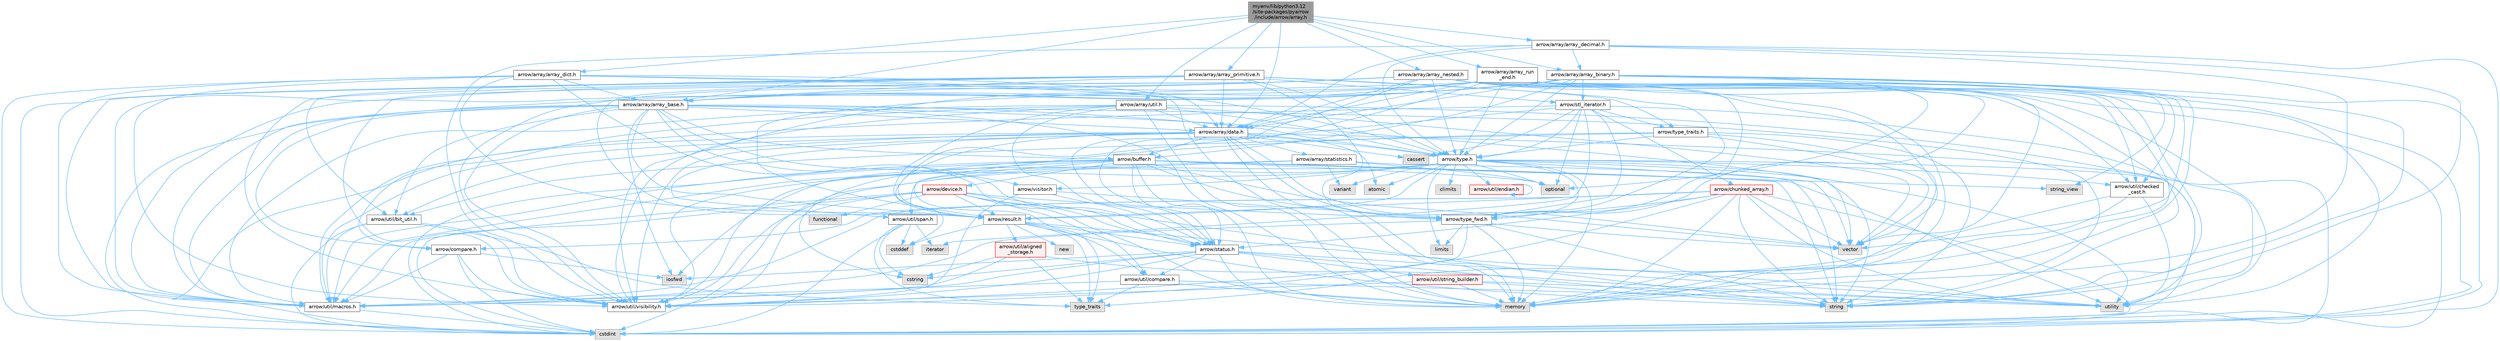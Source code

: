 digraph "myenv/lib/python3.12/site-packages/pyarrow/include/arrow/array.h"
{
 // LATEX_PDF_SIZE
  bgcolor="transparent";
  edge [fontname=Helvetica,fontsize=10,labelfontname=Helvetica,labelfontsize=10];
  node [fontname=Helvetica,fontsize=10,shape=box,height=0.2,width=0.4];
  Node1 [id="Node000001",label="myenv/lib/python3.12\l/site-packages/pyarrow\l/include/arrow/array.h",height=0.2,width=0.4,color="gray40", fillcolor="grey60", style="filled", fontcolor="black",tooltip=" "];
  Node1 -> Node2 [id="edge1_Node000001_Node000002",color="steelblue1",style="solid",tooltip=" "];
  Node2 [id="Node000002",label="arrow/array/array_base.h",height=0.2,width=0.4,color="grey40", fillcolor="white", style="filled",URL="$array__base_8h.html",tooltip=" "];
  Node2 -> Node3 [id="edge2_Node000002_Node000003",color="steelblue1",style="solid",tooltip=" "];
  Node3 [id="Node000003",label="cstdint",height=0.2,width=0.4,color="grey60", fillcolor="#E0E0E0", style="filled",tooltip=" "];
  Node2 -> Node4 [id="edge3_Node000002_Node000004",color="steelblue1",style="solid",tooltip=" "];
  Node4 [id="Node000004",label="iosfwd",height=0.2,width=0.4,color="grey60", fillcolor="#E0E0E0", style="filled",tooltip=" "];
  Node2 -> Node5 [id="edge4_Node000002_Node000005",color="steelblue1",style="solid",tooltip=" "];
  Node5 [id="Node000005",label="memory",height=0.2,width=0.4,color="grey60", fillcolor="#E0E0E0", style="filled",tooltip=" "];
  Node2 -> Node6 [id="edge5_Node000002_Node000006",color="steelblue1",style="solid",tooltip=" "];
  Node6 [id="Node000006",label="string",height=0.2,width=0.4,color="grey60", fillcolor="#E0E0E0", style="filled",tooltip=" "];
  Node2 -> Node7 [id="edge6_Node000002_Node000007",color="steelblue1",style="solid",tooltip=" "];
  Node7 [id="Node000007",label="vector",height=0.2,width=0.4,color="grey60", fillcolor="#E0E0E0", style="filled",tooltip=" "];
  Node2 -> Node8 [id="edge7_Node000002_Node000008",color="steelblue1",style="solid",tooltip=" "];
  Node8 [id="Node000008",label="arrow/array/data.h",height=0.2,width=0.4,color="grey40", fillcolor="white", style="filled",URL="$data_8h.html",tooltip=" "];
  Node8 -> Node9 [id="edge8_Node000008_Node000009",color="steelblue1",style="solid",tooltip=" "];
  Node9 [id="Node000009",label="atomic",height=0.2,width=0.4,color="grey60", fillcolor="#E0E0E0", style="filled",tooltip=" "];
  Node8 -> Node10 [id="edge9_Node000008_Node000010",color="steelblue1",style="solid",tooltip=" "];
  Node10 [id="Node000010",label="cassert",height=0.2,width=0.4,color="grey60", fillcolor="#E0E0E0", style="filled",tooltip=" "];
  Node8 -> Node3 [id="edge10_Node000008_Node000003",color="steelblue1",style="solid",tooltip=" "];
  Node8 -> Node5 [id="edge11_Node000008_Node000005",color="steelblue1",style="solid",tooltip=" "];
  Node8 -> Node11 [id="edge12_Node000008_Node000011",color="steelblue1",style="solid",tooltip=" "];
  Node11 [id="Node000011",label="utility",height=0.2,width=0.4,color="grey60", fillcolor="#E0E0E0", style="filled",tooltip=" "];
  Node8 -> Node7 [id="edge13_Node000008_Node000007",color="steelblue1",style="solid",tooltip=" "];
  Node8 -> Node12 [id="edge14_Node000008_Node000012",color="steelblue1",style="solid",tooltip=" "];
  Node12 [id="Node000012",label="arrow/array/statistics.h",height=0.2,width=0.4,color="grey40", fillcolor="white", style="filled",URL="$arrow_2array_2statistics_8h.html",tooltip=" "];
  Node12 -> Node3 [id="edge15_Node000012_Node000003",color="steelblue1",style="solid",tooltip=" "];
  Node12 -> Node13 [id="edge16_Node000012_Node000013",color="steelblue1",style="solid",tooltip=" "];
  Node13 [id="Node000013",label="optional",height=0.2,width=0.4,color="grey60", fillcolor="#E0E0E0", style="filled",tooltip=" "];
  Node12 -> Node6 [id="edge17_Node000012_Node000006",color="steelblue1",style="solid",tooltip=" "];
  Node12 -> Node14 [id="edge18_Node000012_Node000014",color="steelblue1",style="solid",tooltip=" "];
  Node14 [id="Node000014",label="variant",height=0.2,width=0.4,color="grey60", fillcolor="#E0E0E0", style="filled",tooltip=" "];
  Node12 -> Node15 [id="edge19_Node000012_Node000015",color="steelblue1",style="solid",tooltip=" "];
  Node15 [id="Node000015",label="arrow/util/visibility.h",height=0.2,width=0.4,color="grey40", fillcolor="white", style="filled",URL="$include_2arrow_2util_2visibility_8h.html",tooltip=" "];
  Node8 -> Node16 [id="edge20_Node000008_Node000016",color="steelblue1",style="solid",tooltip=" "];
  Node16 [id="Node000016",label="arrow/buffer.h",height=0.2,width=0.4,color="grey40", fillcolor="white", style="filled",URL="$buffer_8h.html",tooltip=" "];
  Node16 -> Node3 [id="edge21_Node000016_Node000003",color="steelblue1",style="solid",tooltip=" "];
  Node16 -> Node17 [id="edge22_Node000016_Node000017",color="steelblue1",style="solid",tooltip=" "];
  Node17 [id="Node000017",label="cstring",height=0.2,width=0.4,color="grey60", fillcolor="#E0E0E0", style="filled",tooltip=" "];
  Node16 -> Node5 [id="edge23_Node000016_Node000005",color="steelblue1",style="solid",tooltip=" "];
  Node16 -> Node13 [id="edge24_Node000016_Node000013",color="steelblue1",style="solid",tooltip=" "];
  Node16 -> Node6 [id="edge25_Node000016_Node000006",color="steelblue1",style="solid",tooltip=" "];
  Node16 -> Node18 [id="edge26_Node000016_Node000018",color="steelblue1",style="solid",tooltip=" "];
  Node18 [id="Node000018",label="string_view",height=0.2,width=0.4,color="grey60", fillcolor="#E0E0E0", style="filled",tooltip=" "];
  Node16 -> Node11 [id="edge27_Node000016_Node000011",color="steelblue1",style="solid",tooltip=" "];
  Node16 -> Node7 [id="edge28_Node000016_Node000007",color="steelblue1",style="solid",tooltip=" "];
  Node16 -> Node19 [id="edge29_Node000016_Node000019",color="steelblue1",style="solid",tooltip=" "];
  Node19 [id="Node000019",label="arrow/device.h",height=0.2,width=0.4,color="red", fillcolor="#FFF0F0", style="filled",URL="$device_8h.html",tooltip=" "];
  Node19 -> Node3 [id="edge30_Node000019_Node000003",color="steelblue1",style="solid",tooltip=" "];
  Node19 -> Node20 [id="edge31_Node000019_Node000020",color="steelblue1",style="solid",tooltip=" "];
  Node20 [id="Node000020",label="functional",height=0.2,width=0.4,color="grey60", fillcolor="#E0E0E0", style="filled",tooltip=" "];
  Node19 -> Node5 [id="edge32_Node000019_Node000005",color="steelblue1",style="solid",tooltip=" "];
  Node19 -> Node6 [id="edge33_Node000019_Node000006",color="steelblue1",style="solid",tooltip=" "];
  Node19 -> Node25 [id="edge34_Node000019_Node000025",color="steelblue1",style="solid",tooltip=" "];
  Node25 [id="Node000025",label="arrow/result.h",height=0.2,width=0.4,color="grey40", fillcolor="white", style="filled",URL="$result_8h.html",tooltip=" "];
  Node25 -> Node26 [id="edge35_Node000025_Node000026",color="steelblue1",style="solid",tooltip=" "];
  Node26 [id="Node000026",label="cstddef",height=0.2,width=0.4,color="grey60", fillcolor="#E0E0E0", style="filled",tooltip=" "];
  Node25 -> Node27 [id="edge36_Node000025_Node000027",color="steelblue1",style="solid",tooltip=" "];
  Node27 [id="Node000027",label="new",height=0.2,width=0.4,color="grey60", fillcolor="#E0E0E0", style="filled",tooltip=" "];
  Node25 -> Node6 [id="edge37_Node000025_Node000006",color="steelblue1",style="solid",tooltip=" "];
  Node25 -> Node28 [id="edge38_Node000025_Node000028",color="steelblue1",style="solid",tooltip=" "];
  Node28 [id="Node000028",label="type_traits",height=0.2,width=0.4,color="grey60", fillcolor="#E0E0E0", style="filled",tooltip=" "];
  Node25 -> Node11 [id="edge39_Node000025_Node000011",color="steelblue1",style="solid",tooltip=" "];
  Node25 -> Node29 [id="edge40_Node000025_Node000029",color="steelblue1",style="solid",tooltip=" "];
  Node29 [id="Node000029",label="arrow/status.h",height=0.2,width=0.4,color="grey40", fillcolor="white", style="filled",URL="$status_8h.html",tooltip=" "];
  Node29 -> Node17 [id="edge41_Node000029_Node000017",color="steelblue1",style="solid",tooltip=" "];
  Node29 -> Node4 [id="edge42_Node000029_Node000004",color="steelblue1",style="solid",tooltip=" "];
  Node29 -> Node5 [id="edge43_Node000029_Node000005",color="steelblue1",style="solid",tooltip=" "];
  Node29 -> Node6 [id="edge44_Node000029_Node000006",color="steelblue1",style="solid",tooltip=" "];
  Node29 -> Node11 [id="edge45_Node000029_Node000011",color="steelblue1",style="solid",tooltip=" "];
  Node29 -> Node30 [id="edge46_Node000029_Node000030",color="steelblue1",style="solid",tooltip=" "];
  Node30 [id="Node000030",label="arrow/util/compare.h",height=0.2,width=0.4,color="grey40", fillcolor="white", style="filled",URL="$util_2compare_8h.html",tooltip=" "];
  Node30 -> Node5 [id="edge47_Node000030_Node000005",color="steelblue1",style="solid",tooltip=" "];
  Node30 -> Node28 [id="edge48_Node000030_Node000028",color="steelblue1",style="solid",tooltip=" "];
  Node30 -> Node11 [id="edge49_Node000030_Node000011",color="steelblue1",style="solid",tooltip=" "];
  Node30 -> Node24 [id="edge50_Node000030_Node000024",color="steelblue1",style="solid",tooltip=" "];
  Node24 [id="Node000024",label="arrow/util/macros.h",height=0.2,width=0.4,color="grey40", fillcolor="white", style="filled",URL="$macros_8h.html",tooltip=" "];
  Node24 -> Node3 [id="edge51_Node000024_Node000003",color="steelblue1",style="solid",tooltip=" "];
  Node29 -> Node24 [id="edge52_Node000029_Node000024",color="steelblue1",style="solid",tooltip=" "];
  Node29 -> Node31 [id="edge53_Node000029_Node000031",color="steelblue1",style="solid",tooltip=" "];
  Node31 [id="Node000031",label="arrow/util/string_builder.h",height=0.2,width=0.4,color="red", fillcolor="#FFF0F0", style="filled",URL="$string__builder_8h.html",tooltip=" "];
  Node31 -> Node5 [id="edge54_Node000031_Node000005",color="steelblue1",style="solid",tooltip=" "];
  Node31 -> Node6 [id="edge55_Node000031_Node000006",color="steelblue1",style="solid",tooltip=" "];
  Node31 -> Node11 [id="edge56_Node000031_Node000011",color="steelblue1",style="solid",tooltip=" "];
  Node31 -> Node15 [id="edge57_Node000031_Node000015",color="steelblue1",style="solid",tooltip=" "];
  Node29 -> Node15 [id="edge58_Node000029_Node000015",color="steelblue1",style="solid",tooltip=" "];
  Node25 -> Node33 [id="edge59_Node000025_Node000033",color="steelblue1",style="solid",tooltip=" "];
  Node33 [id="Node000033",label="arrow/util/aligned\l_storage.h",height=0.2,width=0.4,color="red", fillcolor="#FFF0F0", style="filled",URL="$aligned__storage_8h.html",tooltip=" "];
  Node33 -> Node17 [id="edge60_Node000033_Node000017",color="steelblue1",style="solid",tooltip=" "];
  Node33 -> Node28 [id="edge61_Node000033_Node000028",color="steelblue1",style="solid",tooltip=" "];
  Node33 -> Node11 [id="edge62_Node000033_Node000011",color="steelblue1",style="solid",tooltip=" "];
  Node33 -> Node24 [id="edge63_Node000033_Node000024",color="steelblue1",style="solid",tooltip=" "];
  Node25 -> Node30 [id="edge64_Node000025_Node000030",color="steelblue1",style="solid",tooltip=" "];
  Node19 -> Node29 [id="edge65_Node000019_Node000029",color="steelblue1",style="solid",tooltip=" "];
  Node19 -> Node22 [id="edge66_Node000019_Node000022",color="steelblue1",style="solid",tooltip=" "];
  Node22 [id="Node000022",label="arrow/type_fwd.h",height=0.2,width=0.4,color="grey40", fillcolor="white", style="filled",URL="$arrow_2type__fwd_8h.html",tooltip=" "];
  Node22 -> Node23 [id="edge67_Node000022_Node000023",color="steelblue1",style="solid",tooltip=" "];
  Node23 [id="Node000023",label="limits",height=0.2,width=0.4,color="grey60", fillcolor="#E0E0E0", style="filled",tooltip=" "];
  Node22 -> Node5 [id="edge68_Node000022_Node000005",color="steelblue1",style="solid",tooltip=" "];
  Node22 -> Node6 [id="edge69_Node000022_Node000006",color="steelblue1",style="solid",tooltip=" "];
  Node22 -> Node7 [id="edge70_Node000022_Node000007",color="steelblue1",style="solid",tooltip=" "];
  Node22 -> Node24 [id="edge71_Node000022_Node000024",color="steelblue1",style="solid",tooltip=" "];
  Node22 -> Node15 [id="edge72_Node000022_Node000015",color="steelblue1",style="solid",tooltip=" "];
  Node19 -> Node30 [id="edge73_Node000019_Node000030",color="steelblue1",style="solid",tooltip=" "];
  Node19 -> Node24 [id="edge74_Node000019_Node000024",color="steelblue1",style="solid",tooltip=" "];
  Node19 -> Node15 [id="edge75_Node000019_Node000015",color="steelblue1",style="solid",tooltip=" "];
  Node16 -> Node29 [id="edge76_Node000016_Node000029",color="steelblue1",style="solid",tooltip=" "];
  Node16 -> Node22 [id="edge77_Node000016_Node000022",color="steelblue1",style="solid",tooltip=" "];
  Node16 -> Node24 [id="edge78_Node000016_Node000024",color="steelblue1",style="solid",tooltip=" "];
  Node16 -> Node35 [id="edge79_Node000016_Node000035",color="steelblue1",style="solid",tooltip=" "];
  Node35 [id="Node000035",label="arrow/util/span.h",height=0.2,width=0.4,color="grey40", fillcolor="white", style="filled",URL="$span_8h.html",tooltip=" "];
  Node35 -> Node26 [id="edge80_Node000035_Node000026",color="steelblue1",style="solid",tooltip=" "];
  Node35 -> Node3 [id="edge81_Node000035_Node000003",color="steelblue1",style="solid",tooltip=" "];
  Node35 -> Node17 [id="edge82_Node000035_Node000017",color="steelblue1",style="solid",tooltip=" "];
  Node35 -> Node36 [id="edge83_Node000035_Node000036",color="steelblue1",style="solid",tooltip=" "];
  Node36 [id="Node000036",label="iterator",height=0.2,width=0.4,color="grey60", fillcolor="#E0E0E0", style="filled",tooltip=" "];
  Node35 -> Node28 [id="edge84_Node000035_Node000028",color="steelblue1",style="solid",tooltip=" "];
  Node16 -> Node15 [id="edge85_Node000016_Node000015",color="steelblue1",style="solid",tooltip=" "];
  Node8 -> Node25 [id="edge86_Node000008_Node000025",color="steelblue1",style="solid",tooltip=" "];
  Node8 -> Node37 [id="edge87_Node000008_Node000037",color="steelblue1",style="solid",tooltip=" "];
  Node37 [id="Node000037",label="arrow/type.h",height=0.2,width=0.4,color="grey40", fillcolor="white", style="filled",URL="$type_8h.html",tooltip=" "];
  Node37 -> Node9 [id="edge88_Node000037_Node000009",color="steelblue1",style="solid",tooltip=" "];
  Node37 -> Node38 [id="edge89_Node000037_Node000038",color="steelblue1",style="solid",tooltip=" "];
  Node38 [id="Node000038",label="climits",height=0.2,width=0.4,color="grey60", fillcolor="#E0E0E0", style="filled",tooltip=" "];
  Node37 -> Node3 [id="edge90_Node000037_Node000003",color="steelblue1",style="solid",tooltip=" "];
  Node37 -> Node4 [id="edge91_Node000037_Node000004",color="steelblue1",style="solid",tooltip=" "];
  Node37 -> Node23 [id="edge92_Node000037_Node000023",color="steelblue1",style="solid",tooltip=" "];
  Node37 -> Node5 [id="edge93_Node000037_Node000005",color="steelblue1",style="solid",tooltip=" "];
  Node37 -> Node13 [id="edge94_Node000037_Node000013",color="steelblue1",style="solid",tooltip=" "];
  Node37 -> Node6 [id="edge95_Node000037_Node000006",color="steelblue1",style="solid",tooltip=" "];
  Node37 -> Node11 [id="edge96_Node000037_Node000011",color="steelblue1",style="solid",tooltip=" "];
  Node37 -> Node14 [id="edge97_Node000037_Node000014",color="steelblue1",style="solid",tooltip=" "];
  Node37 -> Node7 [id="edge98_Node000037_Node000007",color="steelblue1",style="solid",tooltip=" "];
  Node37 -> Node25 [id="edge99_Node000037_Node000025",color="steelblue1",style="solid",tooltip=" "];
  Node37 -> Node22 [id="edge100_Node000037_Node000022",color="steelblue1",style="solid",tooltip=" "];
  Node37 -> Node39 [id="edge101_Node000037_Node000039",color="steelblue1",style="solid",tooltip=" "];
  Node39 [id="Node000039",label="arrow/util/checked\l_cast.h",height=0.2,width=0.4,color="grey40", fillcolor="white", style="filled",URL="$checked__cast_8h.html",tooltip=" "];
  Node39 -> Node5 [id="edge102_Node000039_Node000005",color="steelblue1",style="solid",tooltip=" "];
  Node39 -> Node28 [id="edge103_Node000039_Node000028",color="steelblue1",style="solid",tooltip=" "];
  Node39 -> Node11 [id="edge104_Node000039_Node000011",color="steelblue1",style="solid",tooltip=" "];
  Node37 -> Node40 [id="edge105_Node000037_Node000040",color="steelblue1",style="solid",tooltip=" "];
  Node40 [id="Node000040",label="arrow/util/endian.h",height=0.2,width=0.4,color="red", fillcolor="#FFF0F0", style="filled",URL="$endian_8h.html",tooltip=" "];
  Node40 -> Node40 [id="edge106_Node000040_Node000040",color="steelblue1",style="solid",tooltip=" "];
  Node37 -> Node24 [id="edge107_Node000037_Node000024",color="steelblue1",style="solid",tooltip=" "];
  Node37 -> Node15 [id="edge108_Node000037_Node000015",color="steelblue1",style="solid",tooltip=" "];
  Node37 -> Node45 [id="edge109_Node000037_Node000045",color="steelblue1",style="solid",tooltip=" "];
  Node45 [id="Node000045",label="arrow/visitor.h",height=0.2,width=0.4,color="grey40", fillcolor="white", style="filled",URL="$visitor_8h.html",tooltip=" "];
  Node45 -> Node29 [id="edge110_Node000045_Node000029",color="steelblue1",style="solid",tooltip=" "];
  Node45 -> Node22 [id="edge111_Node000045_Node000022",color="steelblue1",style="solid",tooltip=" "];
  Node45 -> Node15 [id="edge112_Node000045_Node000015",color="steelblue1",style="solid",tooltip=" "];
  Node8 -> Node22 [id="edge113_Node000008_Node000022",color="steelblue1",style="solid",tooltip=" "];
  Node8 -> Node46 [id="edge114_Node000008_Node000046",color="steelblue1",style="solid",tooltip=" "];
  Node46 [id="Node000046",label="arrow/util/bit_util.h",height=0.2,width=0.4,color="grey40", fillcolor="white", style="filled",URL="$bit__util_8h.html",tooltip=" "];
  Node46 -> Node3 [id="edge115_Node000046_Node000003",color="steelblue1",style="solid",tooltip=" "];
  Node46 -> Node28 [id="edge116_Node000046_Node000028",color="steelblue1",style="solid",tooltip=" "];
  Node46 -> Node24 [id="edge117_Node000046_Node000024",color="steelblue1",style="solid",tooltip=" "];
  Node46 -> Node15 [id="edge118_Node000046_Node000015",color="steelblue1",style="solid",tooltip=" "];
  Node8 -> Node24 [id="edge119_Node000008_Node000024",color="steelblue1",style="solid",tooltip=" "];
  Node8 -> Node35 [id="edge120_Node000008_Node000035",color="steelblue1",style="solid",tooltip=" "];
  Node8 -> Node15 [id="edge121_Node000008_Node000015",color="steelblue1",style="solid",tooltip=" "];
  Node2 -> Node16 [id="edge122_Node000002_Node000016",color="steelblue1",style="solid",tooltip=" "];
  Node2 -> Node47 [id="edge123_Node000002_Node000047",color="steelblue1",style="solid",tooltip=" "];
  Node47 [id="Node000047",label="arrow/compare.h",height=0.2,width=0.4,color="grey40", fillcolor="white", style="filled",URL="$compare_8h.html",tooltip=" "];
  Node47 -> Node3 [id="edge124_Node000047_Node000003",color="steelblue1",style="solid",tooltip=" "];
  Node47 -> Node4 [id="edge125_Node000047_Node000004",color="steelblue1",style="solid",tooltip=" "];
  Node47 -> Node24 [id="edge126_Node000047_Node000024",color="steelblue1",style="solid",tooltip=" "];
  Node47 -> Node15 [id="edge127_Node000047_Node000015",color="steelblue1",style="solid",tooltip=" "];
  Node2 -> Node25 [id="edge128_Node000002_Node000025",color="steelblue1",style="solid",tooltip=" "];
  Node2 -> Node29 [id="edge129_Node000002_Node000029",color="steelblue1",style="solid",tooltip=" "];
  Node2 -> Node37 [id="edge130_Node000002_Node000037",color="steelblue1",style="solid",tooltip=" "];
  Node2 -> Node46 [id="edge131_Node000002_Node000046",color="steelblue1",style="solid",tooltip=" "];
  Node2 -> Node24 [id="edge132_Node000002_Node000024",color="steelblue1",style="solid",tooltip=" "];
  Node2 -> Node15 [id="edge133_Node000002_Node000015",color="steelblue1",style="solid",tooltip=" "];
  Node2 -> Node45 [id="edge134_Node000002_Node000045",color="steelblue1",style="solid",tooltip=" "];
  Node1 -> Node48 [id="edge135_Node000001_Node000048",color="steelblue1",style="solid",tooltip=" "];
  Node48 [id="Node000048",label="arrow/array/array_binary.h",height=0.2,width=0.4,color="grey40", fillcolor="white", style="filled",URL="$array__binary_8h.html",tooltip=" "];
  Node48 -> Node3 [id="edge136_Node000048_Node000003",color="steelblue1",style="solid",tooltip=" "];
  Node48 -> Node5 [id="edge137_Node000048_Node000005",color="steelblue1",style="solid",tooltip=" "];
  Node48 -> Node13 [id="edge138_Node000048_Node000013",color="steelblue1",style="solid",tooltip=" "];
  Node48 -> Node6 [id="edge139_Node000048_Node000006",color="steelblue1",style="solid",tooltip=" "];
  Node48 -> Node18 [id="edge140_Node000048_Node000018",color="steelblue1",style="solid",tooltip=" "];
  Node48 -> Node7 [id="edge141_Node000048_Node000007",color="steelblue1",style="solid",tooltip=" "];
  Node48 -> Node2 [id="edge142_Node000048_Node000002",color="steelblue1",style="solid",tooltip=" "];
  Node48 -> Node8 [id="edge143_Node000048_Node000008",color="steelblue1",style="solid",tooltip=" "];
  Node48 -> Node16 [id="edge144_Node000048_Node000016",color="steelblue1",style="solid",tooltip=" "];
  Node48 -> Node49 [id="edge145_Node000048_Node000049",color="steelblue1",style="solid",tooltip=" "];
  Node49 [id="Node000049",label="arrow/stl_iterator.h",height=0.2,width=0.4,color="grey40", fillcolor="white", style="filled",URL="$stl__iterator_8h.html",tooltip=" "];
  Node49 -> Node10 [id="edge146_Node000049_Node000010",color="steelblue1",style="solid",tooltip=" "];
  Node49 -> Node26 [id="edge147_Node000049_Node000026",color="steelblue1",style="solid",tooltip=" "];
  Node49 -> Node36 [id="edge148_Node000049_Node000036",color="steelblue1",style="solid",tooltip=" "];
  Node49 -> Node13 [id="edge149_Node000049_Node000013",color="steelblue1",style="solid",tooltip=" "];
  Node49 -> Node11 [id="edge150_Node000049_Node000011",color="steelblue1",style="solid",tooltip=" "];
  Node49 -> Node50 [id="edge151_Node000049_Node000050",color="steelblue1",style="solid",tooltip=" "];
  Node50 [id="Node000050",label="arrow/chunked_array.h",height=0.2,width=0.4,color="red", fillcolor="#FFF0F0", style="filled",URL="$chunked__array_8h.html",tooltip=" "];
  Node50 -> Node3 [id="edge152_Node000050_Node000003",color="steelblue1",style="solid",tooltip=" "];
  Node50 -> Node5 [id="edge153_Node000050_Node000005",color="steelblue1",style="solid",tooltip=" "];
  Node50 -> Node6 [id="edge154_Node000050_Node000006",color="steelblue1",style="solid",tooltip=" "];
  Node50 -> Node11 [id="edge155_Node000050_Node000011",color="steelblue1",style="solid",tooltip=" "];
  Node50 -> Node7 [id="edge156_Node000050_Node000007",color="steelblue1",style="solid",tooltip=" "];
  Node50 -> Node47 [id="edge157_Node000050_Node000047",color="steelblue1",style="solid",tooltip=" "];
  Node50 -> Node25 [id="edge158_Node000050_Node000025",color="steelblue1",style="solid",tooltip=" "];
  Node50 -> Node29 [id="edge159_Node000050_Node000029",color="steelblue1",style="solid",tooltip=" "];
  Node50 -> Node22 [id="edge160_Node000050_Node000022",color="steelblue1",style="solid",tooltip=" "];
  Node50 -> Node24 [id="edge161_Node000050_Node000024",color="steelblue1",style="solid",tooltip=" "];
  Node50 -> Node15 [id="edge162_Node000050_Node000015",color="steelblue1",style="solid",tooltip=" "];
  Node49 -> Node37 [id="edge163_Node000049_Node000037",color="steelblue1",style="solid",tooltip=" "];
  Node49 -> Node22 [id="edge164_Node000049_Node000022",color="steelblue1",style="solid",tooltip=" "];
  Node49 -> Node54 [id="edge165_Node000049_Node000054",color="steelblue1",style="solid",tooltip=" "];
  Node54 [id="Node000054",label="arrow/type_traits.h",height=0.2,width=0.4,color="grey40", fillcolor="white", style="filled",URL="$include_2arrow_2type__traits_8h.html",tooltip=" "];
  Node54 -> Node5 [id="edge166_Node000054_Node000005",color="steelblue1",style="solid",tooltip=" "];
  Node54 -> Node6 [id="edge167_Node000054_Node000006",color="steelblue1",style="solid",tooltip=" "];
  Node54 -> Node28 [id="edge168_Node000054_Node000028",color="steelblue1",style="solid",tooltip=" "];
  Node54 -> Node7 [id="edge169_Node000054_Node000007",color="steelblue1",style="solid",tooltip=" "];
  Node54 -> Node37 [id="edge170_Node000054_Node000037",color="steelblue1",style="solid",tooltip=" "];
  Node54 -> Node46 [id="edge171_Node000054_Node000046",color="steelblue1",style="solid",tooltip=" "];
  Node49 -> Node24 [id="edge172_Node000049_Node000024",color="steelblue1",style="solid",tooltip=" "];
  Node48 -> Node37 [id="edge173_Node000048_Node000037",color="steelblue1",style="solid",tooltip=" "];
  Node48 -> Node39 [id="edge174_Node000048_Node000039",color="steelblue1",style="solid",tooltip=" "];
  Node48 -> Node24 [id="edge175_Node000048_Node000024",color="steelblue1",style="solid",tooltip=" "];
  Node48 -> Node15 [id="edge176_Node000048_Node000015",color="steelblue1",style="solid",tooltip=" "];
  Node1 -> Node55 [id="edge177_Node000001_Node000055",color="steelblue1",style="solid",tooltip=" "];
  Node55 [id="Node000055",label="arrow/array/array_decimal.h",height=0.2,width=0.4,color="grey40", fillcolor="white", style="filled",URL="$array__decimal_8h.html",tooltip=" "];
  Node55 -> Node3 [id="edge178_Node000055_Node000003",color="steelblue1",style="solid",tooltip=" "];
  Node55 -> Node5 [id="edge179_Node000055_Node000005",color="steelblue1",style="solid",tooltip=" "];
  Node55 -> Node6 [id="edge180_Node000055_Node000006",color="steelblue1",style="solid",tooltip=" "];
  Node55 -> Node48 [id="edge181_Node000055_Node000048",color="steelblue1",style="solid",tooltip=" "];
  Node55 -> Node8 [id="edge182_Node000055_Node000008",color="steelblue1",style="solid",tooltip=" "];
  Node55 -> Node37 [id="edge183_Node000055_Node000037",color="steelblue1",style="solid",tooltip=" "];
  Node55 -> Node15 [id="edge184_Node000055_Node000015",color="steelblue1",style="solid",tooltip=" "];
  Node1 -> Node56 [id="edge185_Node000001_Node000056",color="steelblue1",style="solid",tooltip=" "];
  Node56 [id="Node000056",label="arrow/array/array_dict.h",height=0.2,width=0.4,color="grey40", fillcolor="white", style="filled",URL="$array__dict_8h.html",tooltip=" "];
  Node56 -> Node3 [id="edge186_Node000056_Node000003",color="steelblue1",style="solid",tooltip=" "];
  Node56 -> Node5 [id="edge187_Node000056_Node000005",color="steelblue1",style="solid",tooltip=" "];
  Node56 -> Node2 [id="edge188_Node000056_Node000002",color="steelblue1",style="solid",tooltip=" "];
  Node56 -> Node8 [id="edge189_Node000056_Node000008",color="steelblue1",style="solid",tooltip=" "];
  Node56 -> Node25 [id="edge190_Node000056_Node000025",color="steelblue1",style="solid",tooltip=" "];
  Node56 -> Node29 [id="edge191_Node000056_Node000029",color="steelblue1",style="solid",tooltip=" "];
  Node56 -> Node37 [id="edge192_Node000056_Node000037",color="steelblue1",style="solid",tooltip=" "];
  Node56 -> Node24 [id="edge193_Node000056_Node000024",color="steelblue1",style="solid",tooltip=" "];
  Node56 -> Node15 [id="edge194_Node000056_Node000015",color="steelblue1",style="solid",tooltip=" "];
  Node1 -> Node57 [id="edge195_Node000001_Node000057",color="steelblue1",style="solid",tooltip=" "];
  Node57 [id="Node000057",label="arrow/array/array_nested.h",height=0.2,width=0.4,color="grey40", fillcolor="white", style="filled",URL="$array__nested_8h.html",tooltip=" "];
  Node57 -> Node3 [id="edge196_Node000057_Node000003",color="steelblue1",style="solid",tooltip=" "];
  Node57 -> Node5 [id="edge197_Node000057_Node000005",color="steelblue1",style="solid",tooltip=" "];
  Node57 -> Node6 [id="edge198_Node000057_Node000006",color="steelblue1",style="solid",tooltip=" "];
  Node57 -> Node11 [id="edge199_Node000057_Node000011",color="steelblue1",style="solid",tooltip=" "];
  Node57 -> Node7 [id="edge200_Node000057_Node000007",color="steelblue1",style="solid",tooltip=" "];
  Node57 -> Node2 [id="edge201_Node000057_Node000002",color="steelblue1",style="solid",tooltip=" "];
  Node57 -> Node8 [id="edge202_Node000057_Node000008",color="steelblue1",style="solid",tooltip=" "];
  Node57 -> Node25 [id="edge203_Node000057_Node000025",color="steelblue1",style="solid",tooltip=" "];
  Node57 -> Node29 [id="edge204_Node000057_Node000029",color="steelblue1",style="solid",tooltip=" "];
  Node57 -> Node37 [id="edge205_Node000057_Node000037",color="steelblue1",style="solid",tooltip=" "];
  Node57 -> Node22 [id="edge206_Node000057_Node000022",color="steelblue1",style="solid",tooltip=" "];
  Node57 -> Node39 [id="edge207_Node000057_Node000039",color="steelblue1",style="solid",tooltip=" "];
  Node57 -> Node24 [id="edge208_Node000057_Node000024",color="steelblue1",style="solid",tooltip=" "];
  Node57 -> Node15 [id="edge209_Node000057_Node000015",color="steelblue1",style="solid",tooltip=" "];
  Node1 -> Node58 [id="edge210_Node000001_Node000058",color="steelblue1",style="solid",tooltip=" "];
  Node58 [id="Node000058",label="arrow/array/array_primitive.h",height=0.2,width=0.4,color="grey40", fillcolor="white", style="filled",URL="$array__primitive_8h.html",tooltip=" "];
  Node58 -> Node3 [id="edge211_Node000058_Node000003",color="steelblue1",style="solid",tooltip=" "];
  Node58 -> Node5 [id="edge212_Node000058_Node000005",color="steelblue1",style="solid",tooltip=" "];
  Node58 -> Node2 [id="edge213_Node000058_Node000002",color="steelblue1",style="solid",tooltip=" "];
  Node58 -> Node8 [id="edge214_Node000058_Node000008",color="steelblue1",style="solid",tooltip=" "];
  Node58 -> Node49 [id="edge215_Node000058_Node000049",color="steelblue1",style="solid",tooltip=" "];
  Node58 -> Node37 [id="edge216_Node000058_Node000037",color="steelblue1",style="solid",tooltip=" "];
  Node58 -> Node22 [id="edge217_Node000058_Node000022",color="steelblue1",style="solid",tooltip=" "];
  Node58 -> Node54 [id="edge218_Node000058_Node000054",color="steelblue1",style="solid",tooltip=" "];
  Node58 -> Node46 [id="edge219_Node000058_Node000046",color="steelblue1",style="solid",tooltip=" "];
  Node58 -> Node24 [id="edge220_Node000058_Node000024",color="steelblue1",style="solid",tooltip=" "];
  Node58 -> Node15 [id="edge221_Node000058_Node000015",color="steelblue1",style="solid",tooltip=" "];
  Node1 -> Node59 [id="edge222_Node000001_Node000059",color="steelblue1",style="solid",tooltip=" "];
  Node59 [id="Node000059",label="arrow/array/array_run\l_end.h",height=0.2,width=0.4,color="grey40", fillcolor="white", style="filled",URL="$array__run__end_8h.html",tooltip=" "];
  Node59 -> Node3 [id="edge223_Node000059_Node000003",color="steelblue1",style="solid",tooltip=" "];
  Node59 -> Node5 [id="edge224_Node000059_Node000005",color="steelblue1",style="solid",tooltip=" "];
  Node59 -> Node6 [id="edge225_Node000059_Node000006",color="steelblue1",style="solid",tooltip=" "];
  Node59 -> Node11 [id="edge226_Node000059_Node000011",color="steelblue1",style="solid",tooltip=" "];
  Node59 -> Node7 [id="edge227_Node000059_Node000007",color="steelblue1",style="solid",tooltip=" "];
  Node59 -> Node2 [id="edge228_Node000059_Node000002",color="steelblue1",style="solid",tooltip=" "];
  Node59 -> Node8 [id="edge229_Node000059_Node000008",color="steelblue1",style="solid",tooltip=" "];
  Node59 -> Node25 [id="edge230_Node000059_Node000025",color="steelblue1",style="solid",tooltip=" "];
  Node59 -> Node29 [id="edge231_Node000059_Node000029",color="steelblue1",style="solid",tooltip=" "];
  Node59 -> Node37 [id="edge232_Node000059_Node000037",color="steelblue1",style="solid",tooltip=" "];
  Node59 -> Node22 [id="edge233_Node000059_Node000022",color="steelblue1",style="solid",tooltip=" "];
  Node59 -> Node39 [id="edge234_Node000059_Node000039",color="steelblue1",style="solid",tooltip=" "];
  Node59 -> Node24 [id="edge235_Node000059_Node000024",color="steelblue1",style="solid",tooltip=" "];
  Node59 -> Node15 [id="edge236_Node000059_Node000015",color="steelblue1",style="solid",tooltip=" "];
  Node1 -> Node8 [id="edge237_Node000001_Node000008",color="steelblue1",style="solid",tooltip=" "];
  Node1 -> Node60 [id="edge238_Node000001_Node000060",color="steelblue1",style="solid",tooltip=" "];
  Node60 [id="Node000060",label="arrow/array/util.h",height=0.2,width=0.4,color="grey40", fillcolor="white", style="filled",URL="$array_2util_8h.html",tooltip=" "];
  Node60 -> Node3 [id="edge239_Node000060_Node000003",color="steelblue1",style="solid",tooltip=" "];
  Node60 -> Node5 [id="edge240_Node000060_Node000005",color="steelblue1",style="solid",tooltip=" "];
  Node60 -> Node7 [id="edge241_Node000060_Node000007",color="steelblue1",style="solid",tooltip=" "];
  Node60 -> Node8 [id="edge242_Node000060_Node000008",color="steelblue1",style="solid",tooltip=" "];
  Node60 -> Node47 [id="edge243_Node000060_Node000047",color="steelblue1",style="solid",tooltip=" "];
  Node60 -> Node25 [id="edge244_Node000060_Node000025",color="steelblue1",style="solid",tooltip=" "];
  Node60 -> Node29 [id="edge245_Node000060_Node000029",color="steelblue1",style="solid",tooltip=" "];
  Node60 -> Node37 [id="edge246_Node000060_Node000037",color="steelblue1",style="solid",tooltip=" "];
  Node60 -> Node24 [id="edge247_Node000060_Node000024",color="steelblue1",style="solid",tooltip=" "];
  Node60 -> Node15 [id="edge248_Node000060_Node000015",color="steelblue1",style="solid",tooltip=" "];
}

